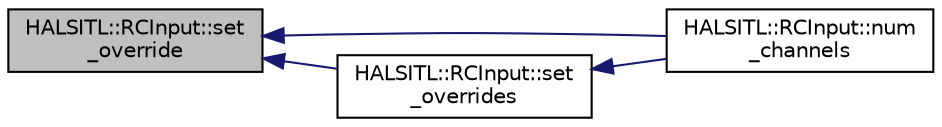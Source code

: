 digraph "HALSITL::RCInput::set_override"
{
 // INTERACTIVE_SVG=YES
  edge [fontname="Helvetica",fontsize="10",labelfontname="Helvetica",labelfontsize="10"];
  node [fontname="Helvetica",fontsize="10",shape=record];
  rankdir="LR";
  Node1 [label="HALSITL::RCInput::set\l_override",height=0.2,width=0.4,color="black", fillcolor="grey75", style="filled", fontcolor="black"];
  Node1 -> Node2 [dir="back",color="midnightblue",fontsize="10",style="solid",fontname="Helvetica"];
  Node2 [label="HALSITL::RCInput::num\l_channels",height=0.2,width=0.4,color="black", fillcolor="white", style="filled",URL="$classHALSITL_1_1RCInput.html#aec9c6627483ba50fd90829bad896ec14"];
  Node1 -> Node3 [dir="back",color="midnightblue",fontsize="10",style="solid",fontname="Helvetica"];
  Node3 [label="HALSITL::RCInput::set\l_overrides",height=0.2,width=0.4,color="black", fillcolor="white", style="filled",URL="$classHALSITL_1_1RCInput.html#a90b171da99ed8fae677dc4058307bfbe"];
  Node3 -> Node2 [dir="back",color="midnightblue",fontsize="10",style="solid",fontname="Helvetica"];
}
